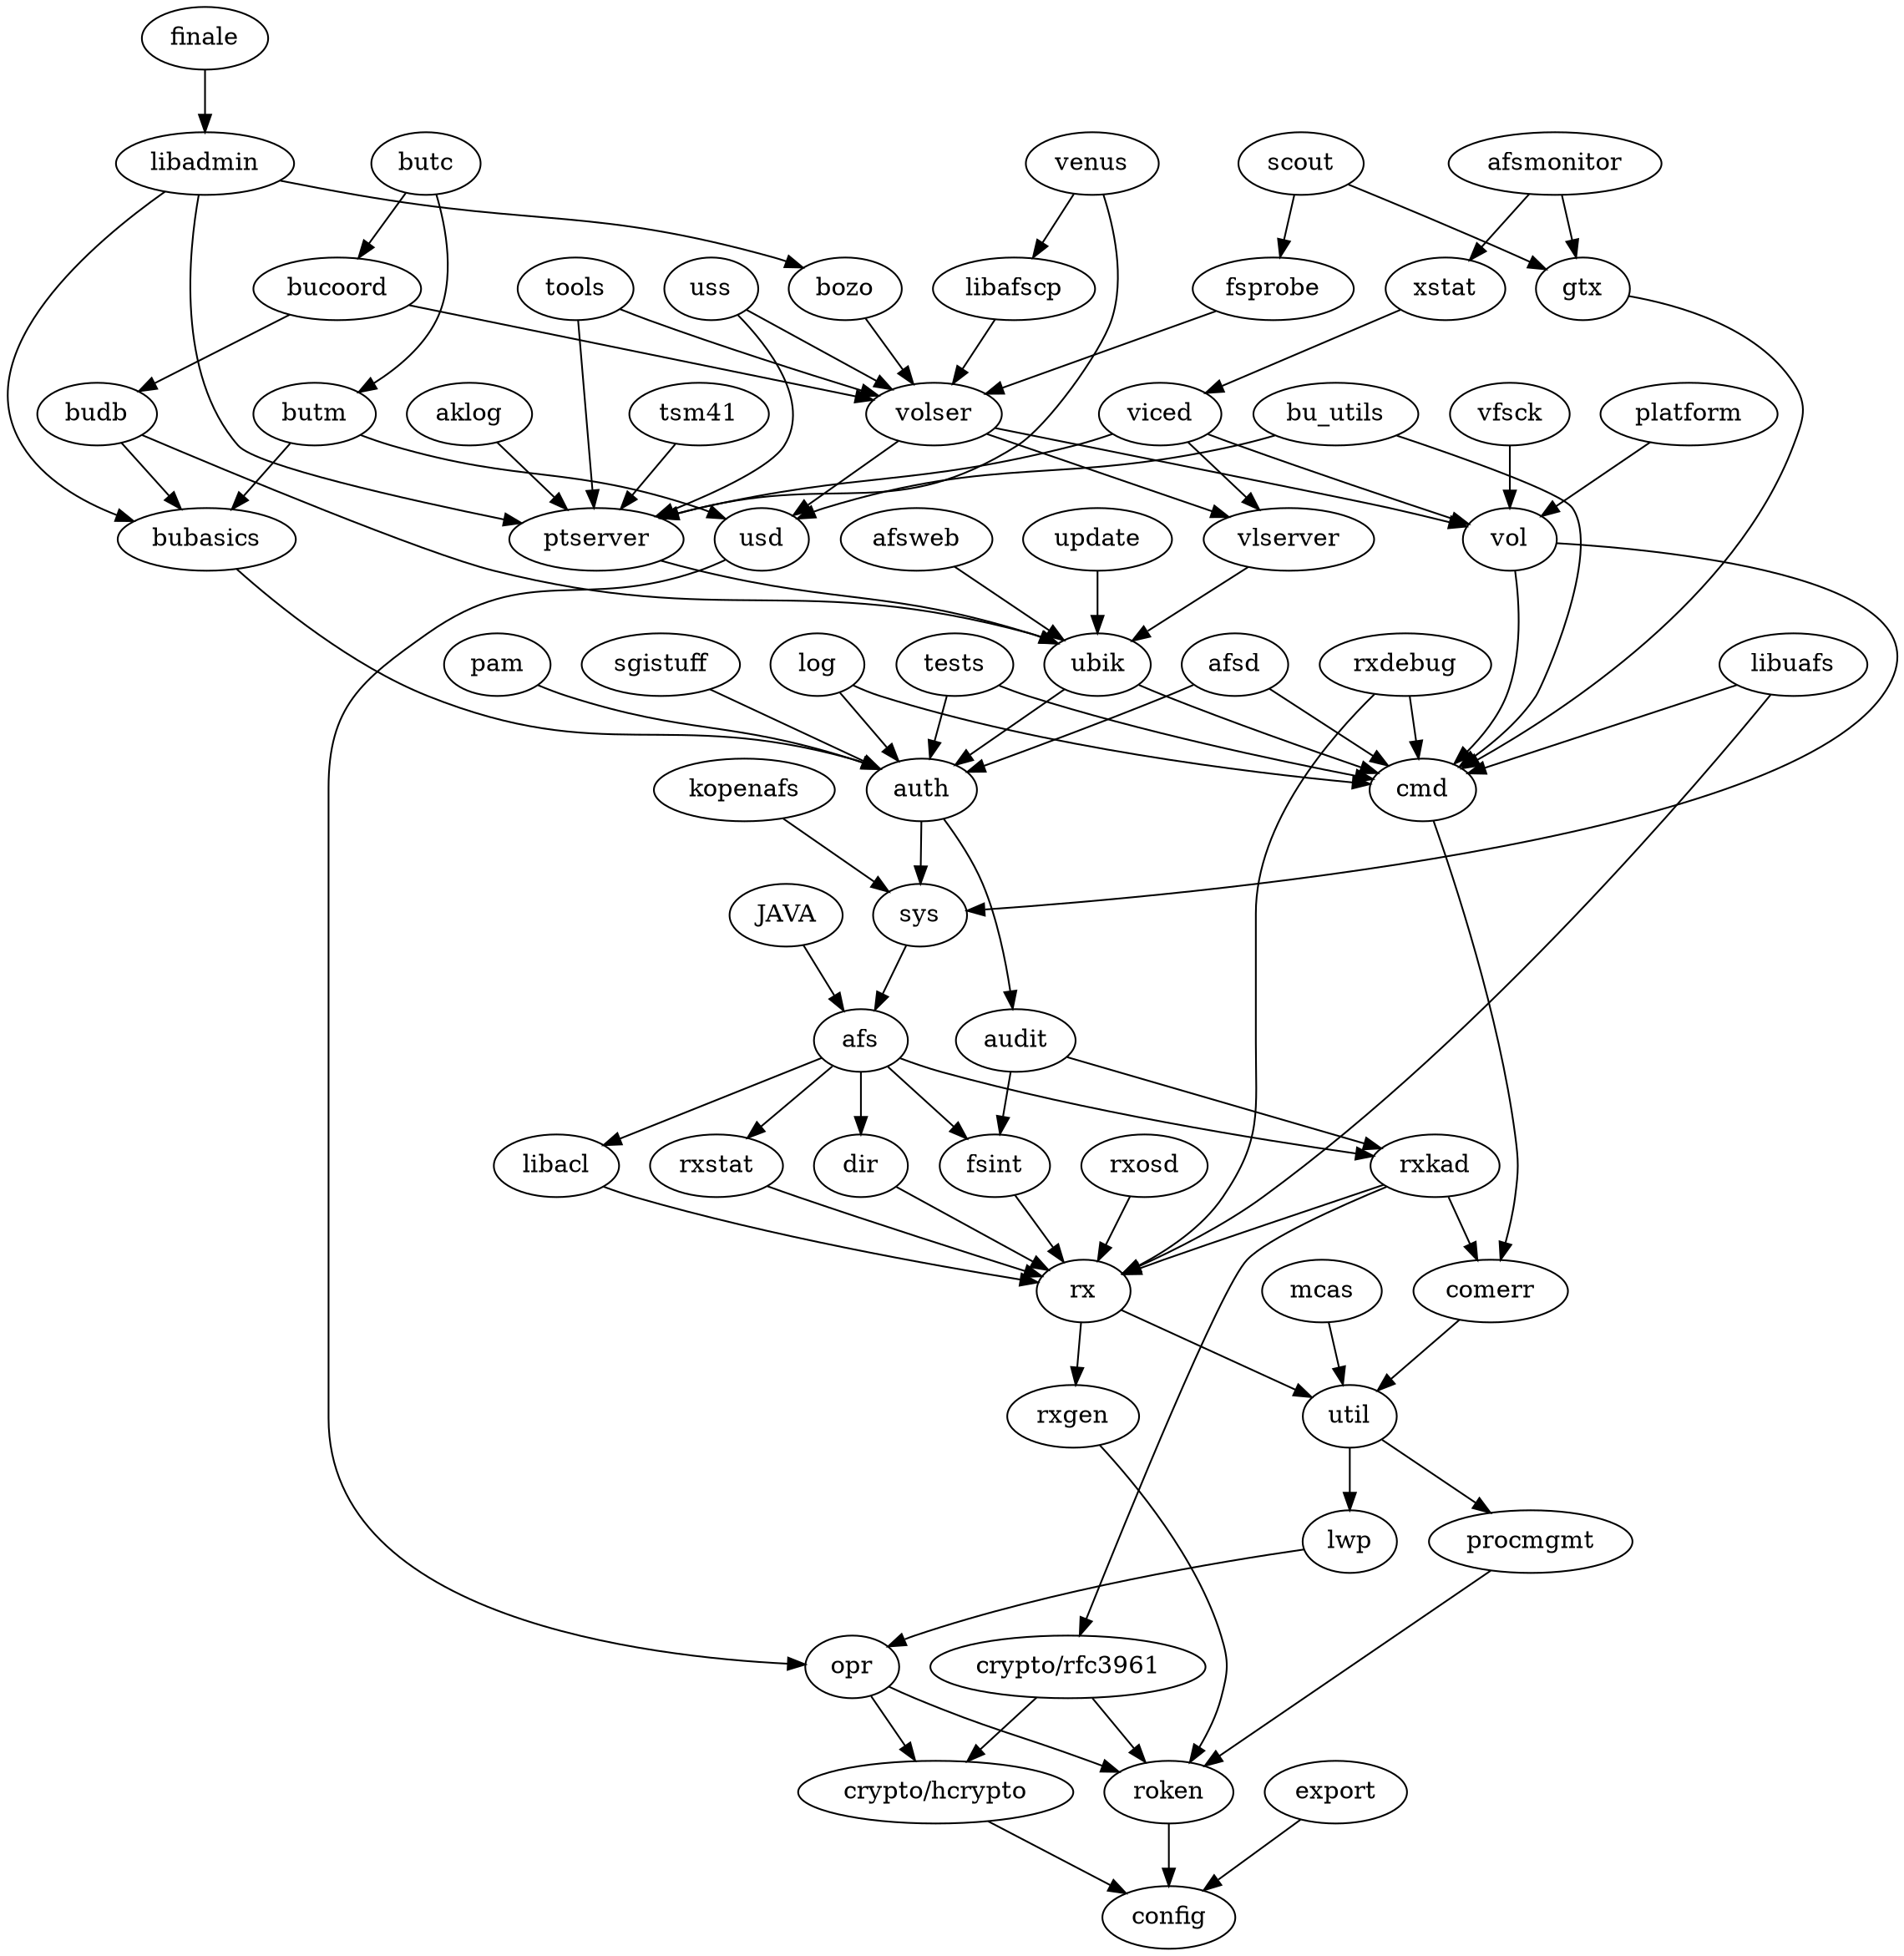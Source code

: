 digraph packages {
	opr -> "crypto/hcrypto";
	opr -> roken;
	"crypto/hcrypto" -> config;
	roken -> config;
	tsm41 -> ptserver;
	auth -> audit;
	auth -> sys;
	comerr -> util;
	ptserver -> ubik;
	rxkad -> comerr;
	rxkad -> rx;
	rxkad -> "crypto/rfc3961";
	util -> procmgmt;
	util -> lwp;
	procmgmt -> roken;
	budb -> bubasics;
	budb -> ubik;
	audit -> rxkad;
	audit -> fsint;
	bubasics -> auth;
	cmd -> comerr;
	lwp -> opr;
	rx -> util;
	rx -> rxgen;
	rxgen -> roken;
	ubik -> auth;
	ubik -> cmd;
	rxosd -> rx;
	gtx -> cmd;
	kopenafs -> sys;
	sys -> afs;
	afsd -> auth;
	afsd -> cmd;
	rxstat -> rx;
	mcas -> util;
	fsprobe -> volser;
	fsint -> rx;
	volser -> usd;
	volser -> vlserver;
	volser -> vol;
	dir -> rx;
	libacl -> rx;
	usd -> opr;
	vlserver -> ubik;
	vol -> cmd;
	vol -> sys;
	afs -> rxkad;
	afs -> rxstat;
	afs -> fsint;
	afs -> dir;
	afs -> libacl;
	aklog -> ptserver;
	export -> config;
	bucoord -> budb;
	bucoord -> volser;
	libafscp -> volser;
	tools -> ptserver;
	tools -> volser;
	viced -> ptserver;
	viced -> vlserver;
	viced -> vol;
	sgistuff -> auth;
	scout -> gtx;
	scout -> fsprobe;
	bozo -> volser;
	libadmin -> ptserver;
	libadmin -> bubasics;
	libadmin -> bozo;
	pam -> auth;
	butm -> bubasics;
	butm -> usd;
	uss -> ptserver;
	uss -> volser;
	butc -> bucoord;
	butc -> butm;
	xstat -> viced;
	rxdebug -> cmd;
	rxdebug -> rx;
	vfsck -> vol;
	bu_utils -> cmd;
	bu_utils -> usd;
	venus -> ptserver;
	venus -> libafscp;
	platform -> vol;
	log -> auth;
	log -> cmd;
	finale -> libadmin;
	"crypto/rfc3961" -> "crypto/hcrypto";
	"crypto/rfc3961" -> roken;
	JAVA -> afs;
	afsmonitor -> gtx;
	afsmonitor -> xstat;
	libuafs -> cmd;
	libuafs -> rx;
	afsweb -> ubik;
	tests -> auth;
	tests -> cmd;
	update -> ubik;
}
